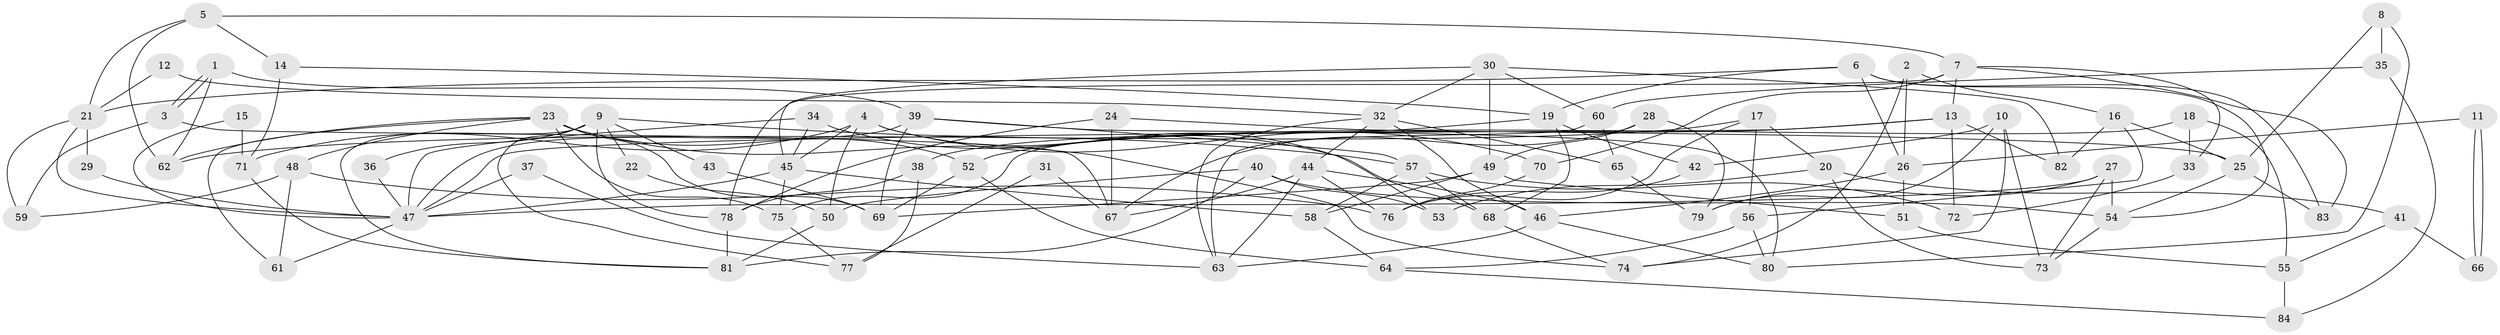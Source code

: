 // coarse degree distribution, {9: 0.15384615384615385, 10: 0.038461538461538464, 7: 0.15384615384615385, 4: 0.19230769230769232, 5: 0.23076923076923078, 11: 0.038461538461538464, 2: 0.038461538461538464, 8: 0.07692307692307693, 14: 0.038461538461538464, 3: 0.038461538461538464}
// Generated by graph-tools (version 1.1) at 2025/51/03/04/25 22:51:01]
// undirected, 84 vertices, 168 edges
graph export_dot {
  node [color=gray90,style=filled];
  1;
  2;
  3;
  4;
  5;
  6;
  7;
  8;
  9;
  10;
  11;
  12;
  13;
  14;
  15;
  16;
  17;
  18;
  19;
  20;
  21;
  22;
  23;
  24;
  25;
  26;
  27;
  28;
  29;
  30;
  31;
  32;
  33;
  34;
  35;
  36;
  37;
  38;
  39;
  40;
  41;
  42;
  43;
  44;
  45;
  46;
  47;
  48;
  49;
  50;
  51;
  52;
  53;
  54;
  55;
  56;
  57;
  58;
  59;
  60;
  61;
  62;
  63;
  64;
  65;
  66;
  67;
  68;
  69;
  70;
  71;
  72;
  73;
  74;
  75;
  76;
  77;
  78;
  79;
  80;
  81;
  82;
  83;
  84;
  1 -- 3;
  1 -- 3;
  1 -- 62;
  1 -- 39;
  2 -- 26;
  2 -- 74;
  2 -- 16;
  3 -- 59;
  3 -- 67;
  4 -- 70;
  4 -- 45;
  4 -- 50;
  4 -- 53;
  4 -- 71;
  5 -- 7;
  5 -- 62;
  5 -- 14;
  5 -- 21;
  6 -- 83;
  6 -- 19;
  6 -- 21;
  6 -- 26;
  6 -- 54;
  7 -- 33;
  7 -- 78;
  7 -- 13;
  7 -- 70;
  7 -- 83;
  8 -- 80;
  8 -- 25;
  8 -- 35;
  9 -- 57;
  9 -- 77;
  9 -- 22;
  9 -- 36;
  9 -- 43;
  9 -- 78;
  9 -- 81;
  10 -- 74;
  10 -- 79;
  10 -- 42;
  10 -- 73;
  11 -- 26;
  11 -- 66;
  11 -- 66;
  12 -- 32;
  12 -- 21;
  13 -- 47;
  13 -- 52;
  13 -- 72;
  13 -- 82;
  14 -- 71;
  14 -- 19;
  15 -- 71;
  15 -- 47;
  16 -- 25;
  16 -- 56;
  16 -- 82;
  17 -- 56;
  17 -- 20;
  17 -- 62;
  17 -- 76;
  18 -- 75;
  18 -- 55;
  18 -- 33;
  19 -- 42;
  19 -- 38;
  19 -- 68;
  20 -- 73;
  20 -- 53;
  20 -- 41;
  21 -- 29;
  21 -- 47;
  21 -- 59;
  22 -- 50;
  23 -- 61;
  23 -- 52;
  23 -- 48;
  23 -- 62;
  23 -- 69;
  23 -- 74;
  23 -- 75;
  24 -- 78;
  24 -- 67;
  24 -- 25;
  25 -- 54;
  25 -- 83;
  26 -- 46;
  26 -- 51;
  27 -- 47;
  27 -- 54;
  27 -- 73;
  27 -- 79;
  28 -- 49;
  28 -- 79;
  28 -- 67;
  29 -- 47;
  30 -- 82;
  30 -- 49;
  30 -- 32;
  30 -- 45;
  30 -- 60;
  31 -- 77;
  31 -- 67;
  32 -- 46;
  32 -- 44;
  32 -- 63;
  32 -- 65;
  33 -- 72;
  34 -- 45;
  34 -- 47;
  34 -- 68;
  35 -- 60;
  35 -- 84;
  36 -- 47;
  37 -- 47;
  37 -- 63;
  38 -- 78;
  38 -- 77;
  39 -- 80;
  39 -- 47;
  39 -- 57;
  39 -- 69;
  40 -- 54;
  40 -- 50;
  40 -- 53;
  40 -- 81;
  41 -- 55;
  41 -- 66;
  42 -- 76;
  43 -- 69;
  44 -- 67;
  44 -- 46;
  44 -- 63;
  44 -- 76;
  45 -- 47;
  45 -- 58;
  45 -- 75;
  46 -- 63;
  46 -- 80;
  47 -- 61;
  48 -- 76;
  48 -- 59;
  48 -- 61;
  49 -- 69;
  49 -- 58;
  49 -- 51;
  50 -- 81;
  51 -- 55;
  52 -- 69;
  52 -- 64;
  54 -- 73;
  55 -- 84;
  56 -- 64;
  56 -- 80;
  57 -- 68;
  57 -- 58;
  57 -- 72;
  58 -- 64;
  60 -- 63;
  60 -- 65;
  64 -- 84;
  65 -- 79;
  68 -- 74;
  70 -- 76;
  71 -- 81;
  75 -- 77;
  78 -- 81;
}
